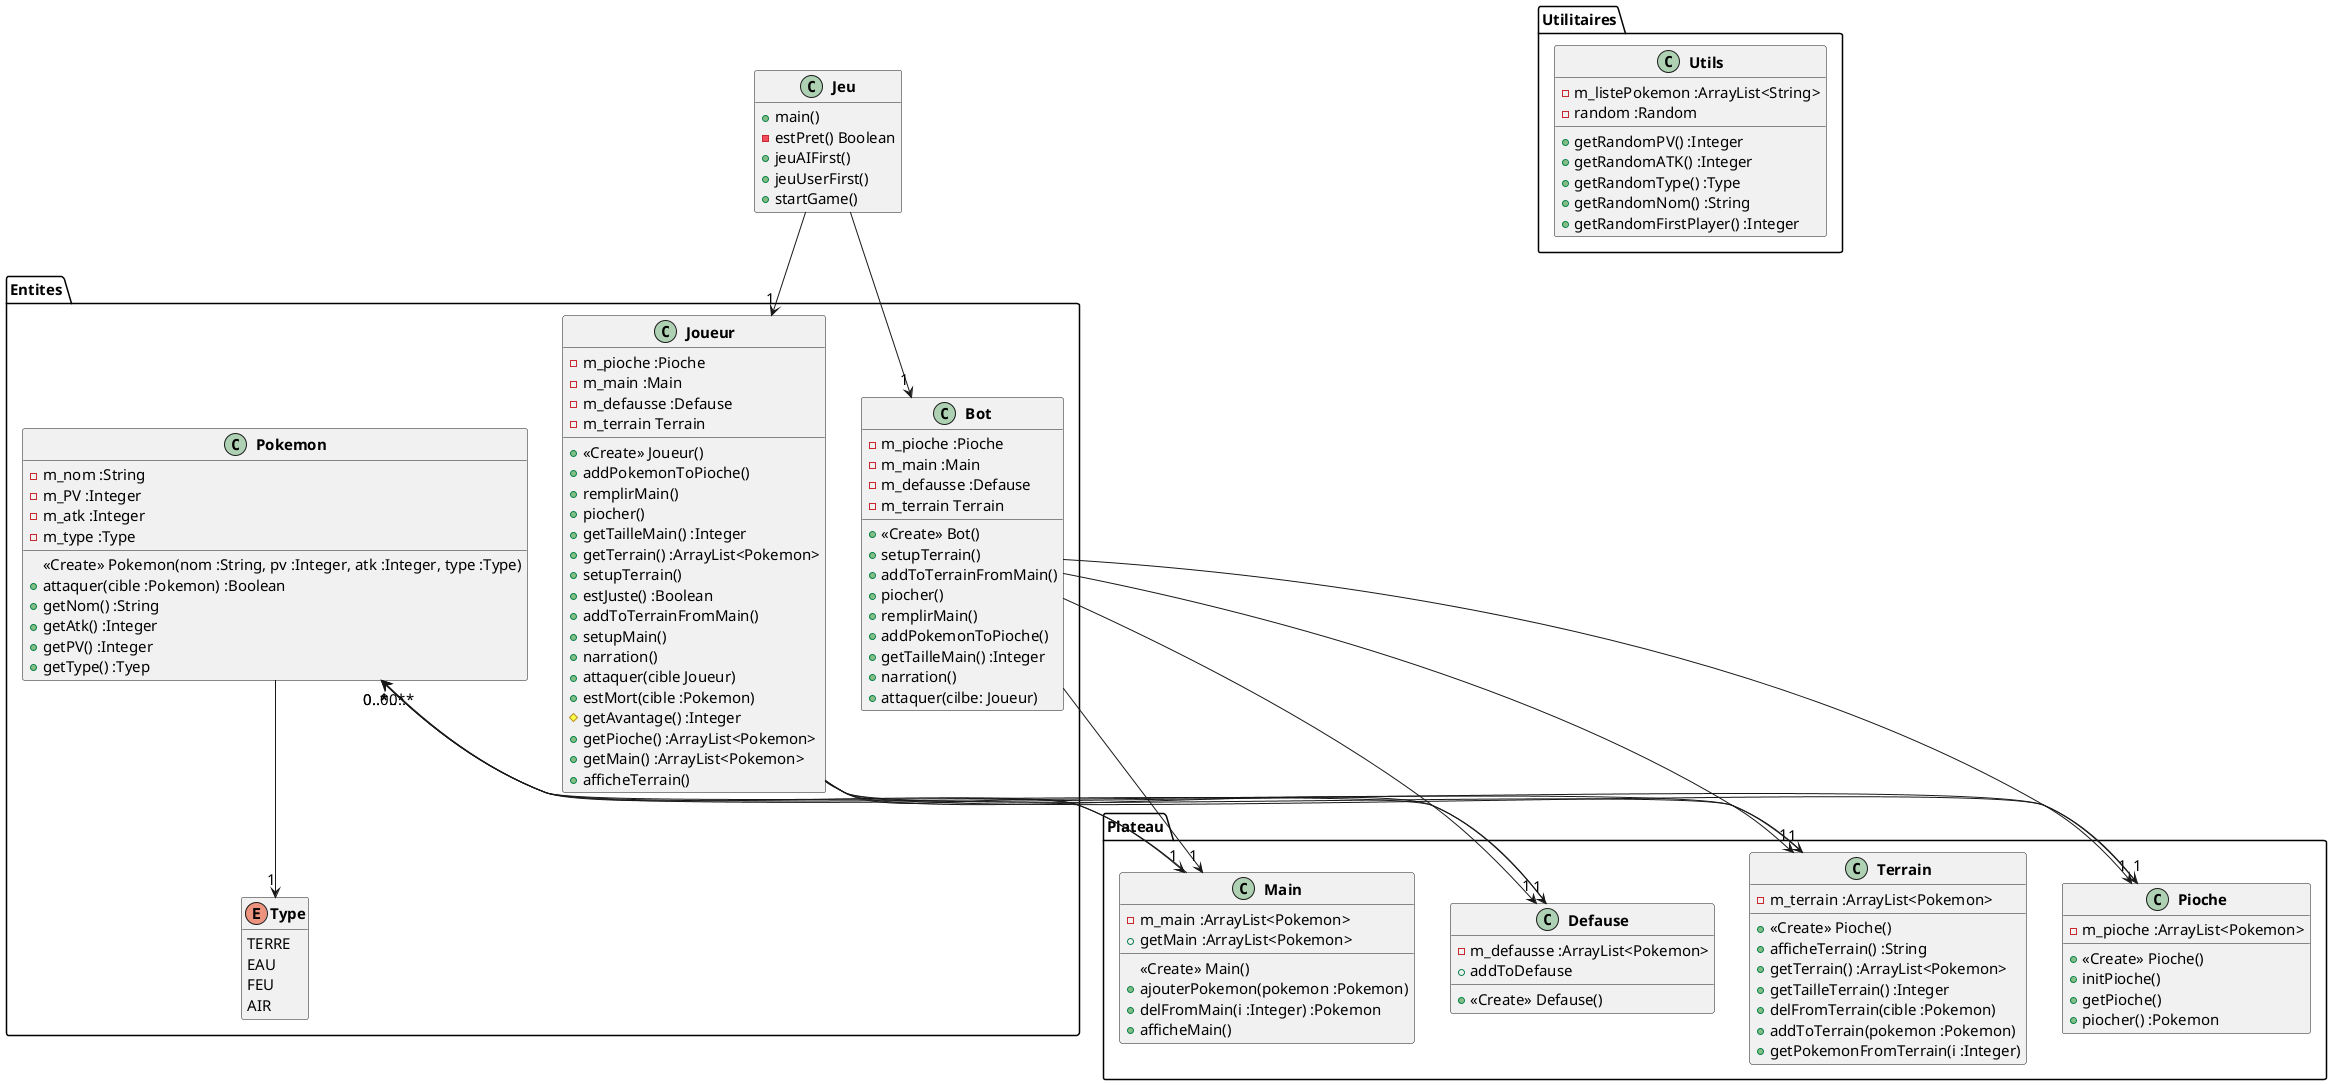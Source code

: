 @startuml
scale 1
skinparam classFontStyle Bold
skinparam defaultFontSize 15
hide empty members
skinparam classAttribute IconSize 0
skinparam classFontStyle Bold
hide enum methods



class Jeu
{
    +main()
    -estPret() Boolean
    +jeuAIFirst()
    +jeuUserFirst()
    +startGame()
}

package Entites
{
    class Bot
    {
        -m_pioche :Pioche
        -m_main :Main
        -m_defausse :Defause
        -m_terrain Terrain

        +<<Create>> Bot()
        +setupTerrain()
        +addToTerrainFromMain()
        +piocher()
        +remplirMain()
        +addPokemonToPioche()
        +getTailleMain() :Integer
        +narration()
        +attaquer(cilbe: Joueur)
    }

    class Joueur
    {
        -m_pioche :Pioche
        -m_main :Main
        -m_defausse :Defause
        -m_terrain Terrain

        +<<Create>> Joueur()
        +addPokemonToPioche()
        +remplirMain()
        +piocher()
        +getTailleMain() :Integer
        +getTerrain() :ArrayList<Pokemon>
        +setupTerrain()
        +estJuste() :Boolean
        +addToTerrainFromMain()
        +setupMain()
        +narration()
        +attaquer(cible Joueur)
        +estMort(cible :Pokemon)
        #getAvantage() :Integer
        +getPioche() :ArrayList<Pokemon>
        +getMain() :ArrayList<Pokemon>
        +afficheTerrain()
    }

    class Pokemon
    {
        -m_nom :String
        -m_PV :Integer
        -m_atk :Integer
        -m_type :Type

        <<Create>> Pokemon(nom :String, pv :Integer, atk :Integer, type :Type)
        +attaquer(cible :Pokemon) :Boolean
        +getNom() :String
        +getAtk() :Integer
        +getPV() :Integer
        +getType() :Tyep
    }

    enum Type
    {
        TERRE
        EAU
        FEU
        AIR
    }
}

package Plateau
{
    class Defause
    {
        -m_defausse :ArrayList<Pokemon>
        +<<Create>> Defause()
        +addToDefause
    }

    class Main
    {
        -m_main :ArrayList<Pokemon>
        <<Create>> Main()
        +ajouterPokemon(pokemon :Pokemon)
        +getMain :ArrayList<Pokemon>
        +delFromMain(i :Integer) :Pokemon
        +afficheMain()
    }

    class Pioche
    {
        -m_pioche :ArrayList<Pokemon>
        +<<Create>> Pioche()
        +initPioche()
        +getPioche()
        +piocher() :Pokemon
    }

    class Terrain
    {
        -m_terrain :ArrayList<Pokemon>
        +<<Create>> Pioche()
        +afficheTerrain() :String
        +getTerrain() :ArrayList<Pokemon>
        +getTailleTerrain() :Integer
        +delFromTerrain(cible :Pokemon)
        +addToTerrain(pokemon :Pokemon)
        +getPokemonFromTerrain(i :Integer)
    }
}

package Utilitaires
{
    class Utils
    {
        -m_listePokemon :ArrayList<String>
        -random :Random
        +getRandomPV() :Integer
        +getRandomATK() :Integer
        +getRandomType() :Type
        +getRandomNom() :String
        +getRandomFirstPlayer() :Integer
    }
}


Jeu --> "1" Bot
Jeu --> "1" Joueur

Bot --> "1" Pioche
Bot --> "1" Main
Bot --> "1" Defause
Bot --> "1" Terrain

Joueur --> "1" Pioche
Joueur --> "1" Main
Joueur --> "1" Defause
Joueur --> "1" Terrain

Pokemon --> "1" Type

Defause --> "0..*" Pokemon
Main --> "0..*" Pokemon
Pioche --> "0..*" Pokemon
Terrain --> "0..*" Pokemon
@enduml